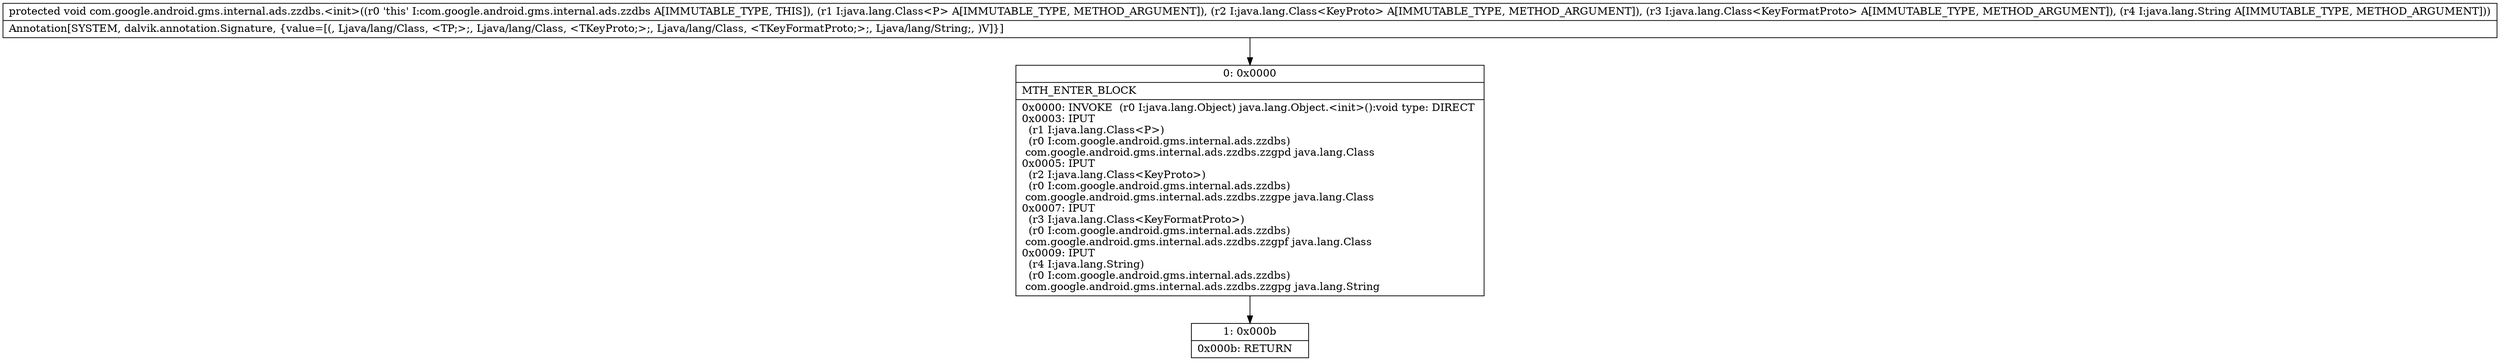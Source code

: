 digraph "CFG forcom.google.android.gms.internal.ads.zzdbs.\<init\>(Ljava\/lang\/Class;Ljava\/lang\/Class;Ljava\/lang\/Class;Ljava\/lang\/String;)V" {
Node_0 [shape=record,label="{0\:\ 0x0000|MTH_ENTER_BLOCK\l|0x0000: INVOKE  (r0 I:java.lang.Object) java.lang.Object.\<init\>():void type: DIRECT \l0x0003: IPUT  \l  (r1 I:java.lang.Class\<P\>)\l  (r0 I:com.google.android.gms.internal.ads.zzdbs)\l com.google.android.gms.internal.ads.zzdbs.zzgpd java.lang.Class \l0x0005: IPUT  \l  (r2 I:java.lang.Class\<KeyProto\>)\l  (r0 I:com.google.android.gms.internal.ads.zzdbs)\l com.google.android.gms.internal.ads.zzdbs.zzgpe java.lang.Class \l0x0007: IPUT  \l  (r3 I:java.lang.Class\<KeyFormatProto\>)\l  (r0 I:com.google.android.gms.internal.ads.zzdbs)\l com.google.android.gms.internal.ads.zzdbs.zzgpf java.lang.Class \l0x0009: IPUT  \l  (r4 I:java.lang.String)\l  (r0 I:com.google.android.gms.internal.ads.zzdbs)\l com.google.android.gms.internal.ads.zzdbs.zzgpg java.lang.String \l}"];
Node_1 [shape=record,label="{1\:\ 0x000b|0x000b: RETURN   \l}"];
MethodNode[shape=record,label="{protected void com.google.android.gms.internal.ads.zzdbs.\<init\>((r0 'this' I:com.google.android.gms.internal.ads.zzdbs A[IMMUTABLE_TYPE, THIS]), (r1 I:java.lang.Class\<P\> A[IMMUTABLE_TYPE, METHOD_ARGUMENT]), (r2 I:java.lang.Class\<KeyProto\> A[IMMUTABLE_TYPE, METHOD_ARGUMENT]), (r3 I:java.lang.Class\<KeyFormatProto\> A[IMMUTABLE_TYPE, METHOD_ARGUMENT]), (r4 I:java.lang.String A[IMMUTABLE_TYPE, METHOD_ARGUMENT]))  | Annotation[SYSTEM, dalvik.annotation.Signature, \{value=[(, Ljava\/lang\/Class, \<TP;\>;, Ljava\/lang\/Class, \<TKeyProto;\>;, Ljava\/lang\/Class, \<TKeyFormatProto;\>;, Ljava\/lang\/String;, )V]\}]\l}"];
MethodNode -> Node_0;
Node_0 -> Node_1;
}


